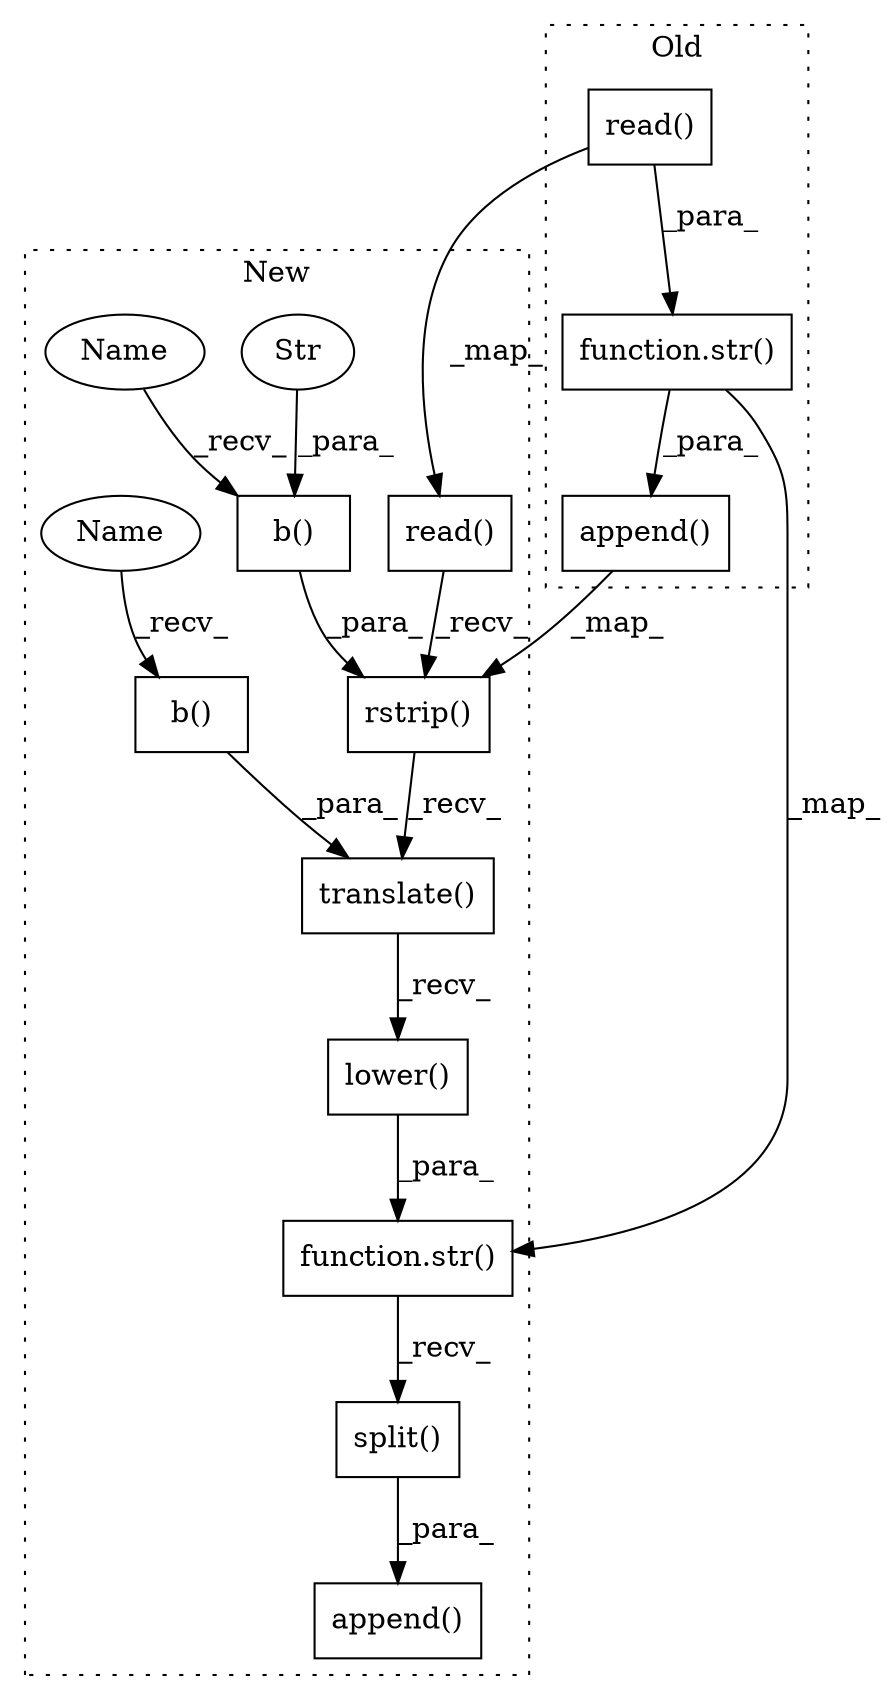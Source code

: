 digraph G {
subgraph cluster0 {
1 [label="append()" a="75" s="1654,1704" l="18,1" shape="box"];
6 [label="function.str()" a="75" s="1672,1703" l="4,1" shape="box"];
12 [label="read()" a="75" s="1676" l="27" shape="box"];
label = "Old";
style="dotted";
}
subgraph cluster1 {
2 [label="rstrip()" a="75" s="1701,1749" l="35,1" shape="box"];
3 [label="b()" a="75" s="1736,1748" l="6,1" shape="box"];
4 [label="b()" a="75" s="1806,1830" l="6,1" shape="box"];
5 [label="Str" a="66" s="1742" l="6" shape="ellipse"];
7 [label="function.str()" a="75" s="1697,1840" l="4,1" shape="box"];
8 [label="lower()" a="75" s="1701" l="139" shape="box"];
9 [label="split()" a="75" s="1697" l="152" shape="box"];
10 [label="append()" a="75" s="1679,1849" l="18,1" shape="box"];
11 [label="translate()" a="75" s="1701,1831" l="99,1" shape="box"];
13 [label="read()" a="75" s="1701" l="27" shape="box"];
14 [label="Name" a="87" s="1806" l="3" shape="ellipse"];
15 [label="Name" a="87" s="1736" l="3" shape="ellipse"];
label = "New";
style="dotted";
}
1 -> 2 [label="_map_"];
2 -> 11 [label="_recv_"];
3 -> 2 [label="_para_"];
4 -> 11 [label="_para_"];
5 -> 3 [label="_para_"];
6 -> 1 [label="_para_"];
6 -> 7 [label="_map_"];
7 -> 9 [label="_recv_"];
8 -> 7 [label="_para_"];
9 -> 10 [label="_para_"];
11 -> 8 [label="_recv_"];
12 -> 13 [label="_map_"];
12 -> 6 [label="_para_"];
13 -> 2 [label="_recv_"];
14 -> 4 [label="_recv_"];
15 -> 3 [label="_recv_"];
}